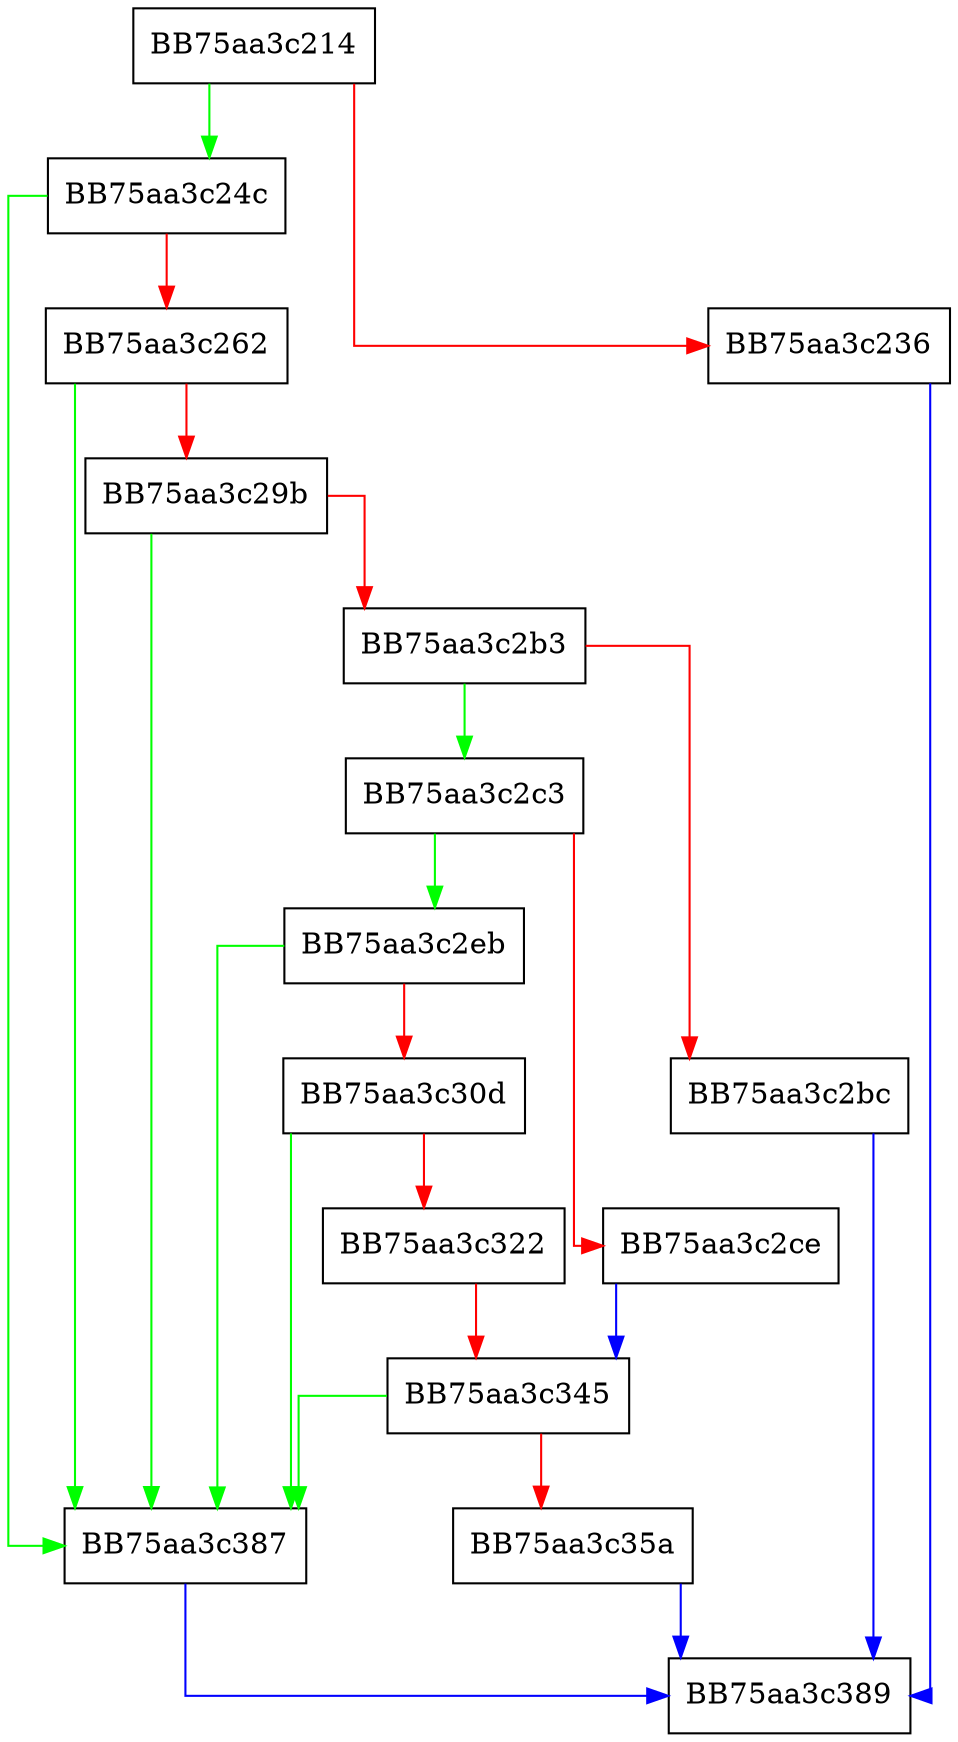 digraph pop {
  node [shape="box"];
  graph [splines=ortho];
  BB75aa3c214 -> BB75aa3c24c [color="green"];
  BB75aa3c214 -> BB75aa3c236 [color="red"];
  BB75aa3c236 -> BB75aa3c389 [color="blue"];
  BB75aa3c24c -> BB75aa3c387 [color="green"];
  BB75aa3c24c -> BB75aa3c262 [color="red"];
  BB75aa3c262 -> BB75aa3c387 [color="green"];
  BB75aa3c262 -> BB75aa3c29b [color="red"];
  BB75aa3c29b -> BB75aa3c387 [color="green"];
  BB75aa3c29b -> BB75aa3c2b3 [color="red"];
  BB75aa3c2b3 -> BB75aa3c2c3 [color="green"];
  BB75aa3c2b3 -> BB75aa3c2bc [color="red"];
  BB75aa3c2bc -> BB75aa3c389 [color="blue"];
  BB75aa3c2c3 -> BB75aa3c2eb [color="green"];
  BB75aa3c2c3 -> BB75aa3c2ce [color="red"];
  BB75aa3c2ce -> BB75aa3c345 [color="blue"];
  BB75aa3c2eb -> BB75aa3c387 [color="green"];
  BB75aa3c2eb -> BB75aa3c30d [color="red"];
  BB75aa3c30d -> BB75aa3c387 [color="green"];
  BB75aa3c30d -> BB75aa3c322 [color="red"];
  BB75aa3c322 -> BB75aa3c345 [color="red"];
  BB75aa3c345 -> BB75aa3c387 [color="green"];
  BB75aa3c345 -> BB75aa3c35a [color="red"];
  BB75aa3c35a -> BB75aa3c389 [color="blue"];
  BB75aa3c387 -> BB75aa3c389 [color="blue"];
}